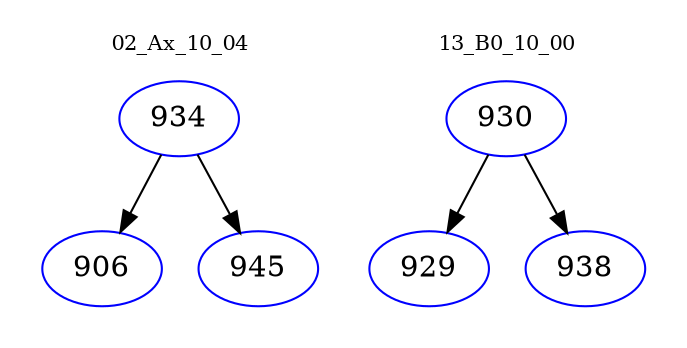 digraph{
subgraph cluster_0 {
color = white
label = "02_Ax_10_04";
fontsize=10;
T0_934 [label="934", color="blue"]
T0_934 -> T0_906 [color="black"]
T0_906 [label="906", color="blue"]
T0_934 -> T0_945 [color="black"]
T0_945 [label="945", color="blue"]
}
subgraph cluster_1 {
color = white
label = "13_B0_10_00";
fontsize=10;
T1_930 [label="930", color="blue"]
T1_930 -> T1_929 [color="black"]
T1_929 [label="929", color="blue"]
T1_930 -> T1_938 [color="black"]
T1_938 [label="938", color="blue"]
}
}
